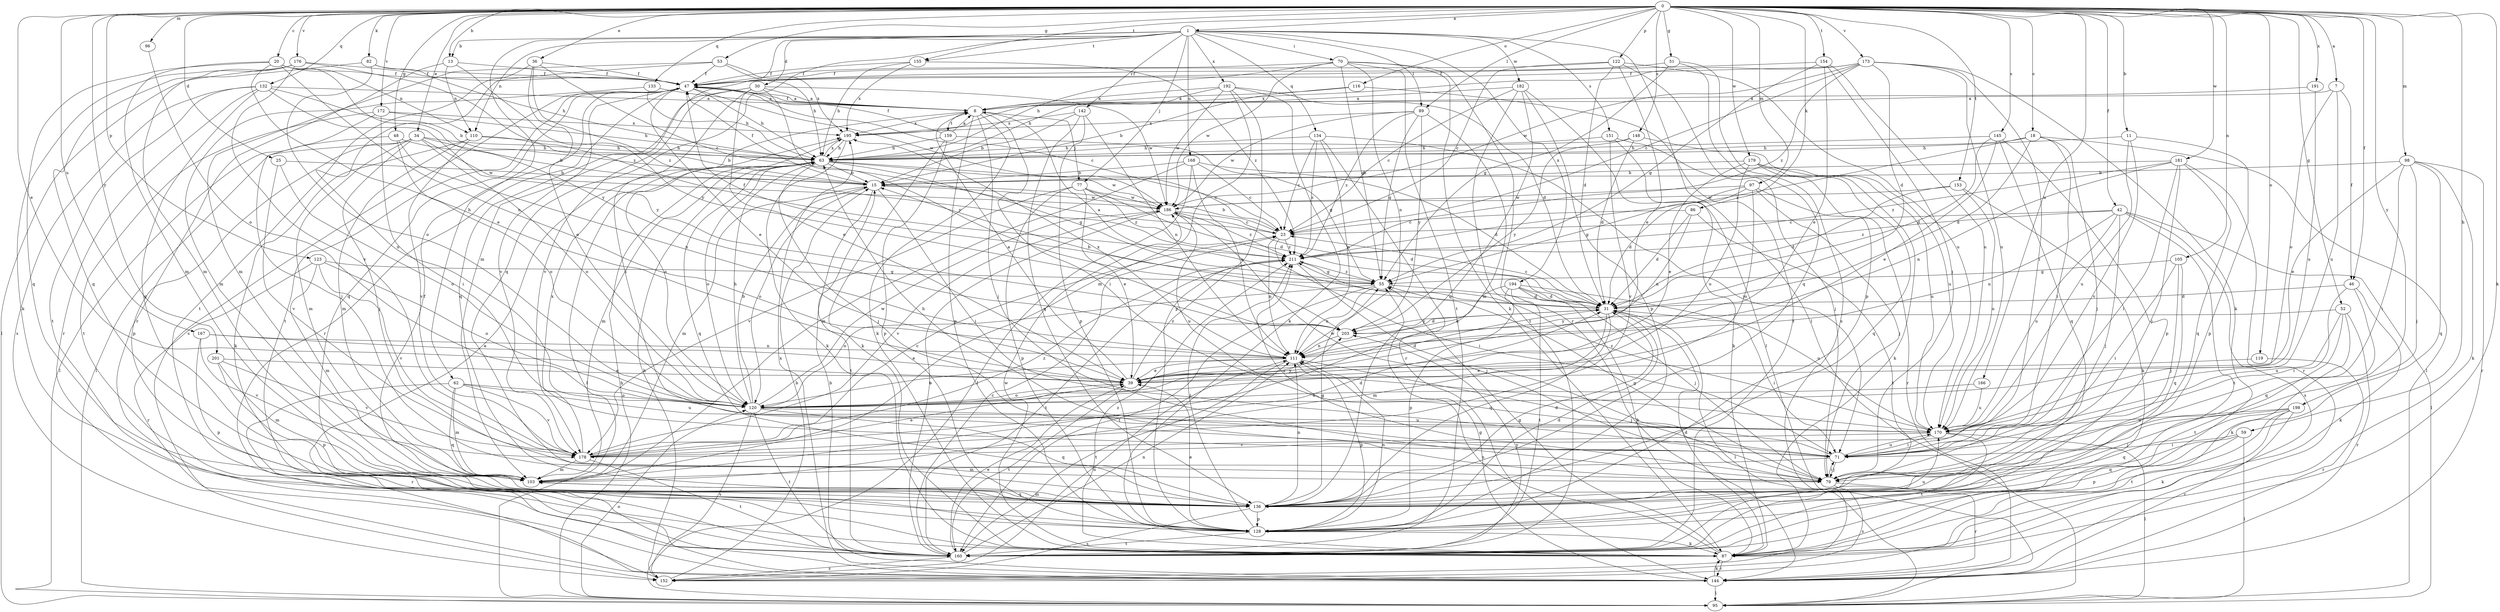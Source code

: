 strict digraph  {
0;
1;
7;
8;
11;
13;
15;
18;
20;
23;
25;
30;
31;
34;
36;
39;
42;
46;
47;
48;
51;
52;
53;
55;
59;
62;
63;
70;
71;
77;
79;
82;
86;
87;
89;
95;
96;
97;
98;
103;
105;
110;
111;
116;
119;
120;
122;
123;
128;
132;
133;
134;
136;
142;
144;
145;
148;
151;
152;
153;
154;
155;
159;
160;
166;
167;
168;
170;
172;
173;
176;
178;
179;
181;
182;
186;
191;
192;
194;
195;
198;
201;
203;
211;
0 -> 1  [label=a];
0 -> 7  [label=a];
0 -> 11  [label=b];
0 -> 13  [label=b];
0 -> 18  [label=c];
0 -> 20  [label=c];
0 -> 25  [label=d];
0 -> 34  [label=e];
0 -> 36  [label=e];
0 -> 39  [label=e];
0 -> 42  [label=f];
0 -> 46  [label=f];
0 -> 48  [label=g];
0 -> 51  [label=g];
0 -> 52  [label=g];
0 -> 53  [label=g];
0 -> 59  [label=h];
0 -> 82  [label=k];
0 -> 86  [label=k];
0 -> 87  [label=k];
0 -> 89  [label=l];
0 -> 96  [label=m];
0 -> 97  [label=m];
0 -> 98  [label=m];
0 -> 105  [label=n];
0 -> 116  [label=o];
0 -> 119  [label=o];
0 -> 122  [label=p];
0 -> 123  [label=p];
0 -> 132  [label=q];
0 -> 133  [label=q];
0 -> 145  [label=s];
0 -> 148  [label=s];
0 -> 153  [label=t];
0 -> 154  [label=t];
0 -> 155  [label=t];
0 -> 166  [label=u];
0 -> 167  [label=u];
0 -> 172  [label=v];
0 -> 173  [label=v];
0 -> 176  [label=v];
0 -> 179  [label=w];
0 -> 181  [label=w];
0 -> 191  [label=x];
0 -> 198  [label=y];
0 -> 201  [label=y];
1 -> 13  [label=b];
1 -> 30  [label=d];
1 -> 62  [label=h];
1 -> 70  [label=i];
1 -> 77  [label=j];
1 -> 89  [label=l];
1 -> 95  [label=l];
1 -> 103  [label=m];
1 -> 110  [label=n];
1 -> 134  [label=q];
1 -> 136  [label=q];
1 -> 142  [label=r];
1 -> 151  [label=s];
1 -> 155  [label=t];
1 -> 168  [label=u];
1 -> 182  [label=w];
1 -> 192  [label=x];
1 -> 194  [label=x];
7 -> 8  [label=a];
7 -> 46  [label=f];
7 -> 120  [label=o];
7 -> 170  [label=u];
8 -> 47  [label=f];
8 -> 71  [label=i];
8 -> 77  [label=j];
8 -> 79  [label=j];
8 -> 87  [label=k];
8 -> 128  [label=p];
8 -> 159  [label=t];
8 -> 195  [label=x];
11 -> 63  [label=h];
11 -> 128  [label=p];
11 -> 170  [label=u];
11 -> 178  [label=v];
13 -> 47  [label=f];
13 -> 110  [label=n];
13 -> 144  [label=r];
13 -> 203  [label=y];
15 -> 47  [label=f];
15 -> 71  [label=i];
15 -> 103  [label=m];
15 -> 120  [label=o];
15 -> 160  [label=t];
15 -> 186  [label=w];
18 -> 31  [label=d];
18 -> 63  [label=h];
18 -> 71  [label=i];
18 -> 79  [label=j];
18 -> 95  [label=l];
18 -> 211  [label=z];
20 -> 39  [label=e];
20 -> 47  [label=f];
20 -> 103  [label=m];
20 -> 110  [label=n];
20 -> 111  [label=n];
20 -> 136  [label=q];
20 -> 203  [label=y];
23 -> 15  [label=b];
23 -> 71  [label=i];
23 -> 111  [label=n];
23 -> 211  [label=z];
25 -> 15  [label=b];
25 -> 120  [label=o];
25 -> 178  [label=v];
30 -> 8  [label=a];
30 -> 39  [label=e];
30 -> 71  [label=i];
30 -> 136  [label=q];
30 -> 178  [label=v];
30 -> 186  [label=w];
30 -> 203  [label=y];
31 -> 8  [label=a];
31 -> 15  [label=b];
31 -> 23  [label=c];
31 -> 71  [label=i];
31 -> 95  [label=l];
31 -> 103  [label=m];
31 -> 136  [label=q];
31 -> 203  [label=y];
34 -> 15  [label=b];
34 -> 63  [label=h];
34 -> 79  [label=j];
34 -> 95  [label=l];
34 -> 103  [label=m];
34 -> 120  [label=o];
34 -> 128  [label=p];
34 -> 186  [label=w];
36 -> 23  [label=c];
36 -> 47  [label=f];
36 -> 120  [label=o];
36 -> 160  [label=t];
36 -> 211  [label=z];
39 -> 8  [label=a];
39 -> 31  [label=d];
39 -> 120  [label=o];
39 -> 160  [label=t];
39 -> 211  [label=z];
42 -> 23  [label=c];
42 -> 79  [label=j];
42 -> 95  [label=l];
42 -> 111  [label=n];
42 -> 152  [label=s];
42 -> 160  [label=t];
42 -> 170  [label=u];
42 -> 211  [label=z];
46 -> 31  [label=d];
46 -> 71  [label=i];
46 -> 87  [label=k];
46 -> 136  [label=q];
47 -> 8  [label=a];
47 -> 23  [label=c];
47 -> 39  [label=e];
47 -> 63  [label=h];
47 -> 136  [label=q];
47 -> 144  [label=r];
47 -> 152  [label=s];
47 -> 160  [label=t];
47 -> 178  [label=v];
47 -> 186  [label=w];
48 -> 63  [label=h];
48 -> 95  [label=l];
48 -> 111  [label=n];
48 -> 120  [label=o];
51 -> 47  [label=f];
51 -> 55  [label=g];
51 -> 128  [label=p];
51 -> 152  [label=s];
52 -> 87  [label=k];
52 -> 144  [label=r];
52 -> 160  [label=t];
52 -> 170  [label=u];
52 -> 203  [label=y];
53 -> 47  [label=f];
53 -> 63  [label=h];
53 -> 103  [label=m];
53 -> 170  [label=u];
53 -> 195  [label=x];
55 -> 31  [label=d];
55 -> 47  [label=f];
55 -> 111  [label=n];
55 -> 120  [label=o];
55 -> 160  [label=t];
55 -> 211  [label=z];
59 -> 71  [label=i];
59 -> 95  [label=l];
59 -> 128  [label=p];
59 -> 136  [label=q];
62 -> 103  [label=m];
62 -> 120  [label=o];
62 -> 136  [label=q];
62 -> 144  [label=r];
62 -> 170  [label=u];
62 -> 178  [label=v];
63 -> 15  [label=b];
63 -> 23  [label=c];
63 -> 55  [label=g];
63 -> 79  [label=j];
63 -> 95  [label=l];
63 -> 103  [label=m];
63 -> 120  [label=o];
63 -> 136  [label=q];
63 -> 186  [label=w];
63 -> 195  [label=x];
70 -> 47  [label=f];
70 -> 55  [label=g];
70 -> 63  [label=h];
70 -> 87  [label=k];
70 -> 111  [label=n];
70 -> 144  [label=r];
70 -> 160  [label=t];
70 -> 186  [label=w];
71 -> 63  [label=h];
71 -> 79  [label=j];
71 -> 103  [label=m];
71 -> 170  [label=u];
71 -> 186  [label=w];
77 -> 31  [label=d];
77 -> 39  [label=e];
77 -> 128  [label=p];
77 -> 178  [label=v];
77 -> 186  [label=w];
77 -> 211  [label=z];
79 -> 55  [label=g];
79 -> 71  [label=i];
79 -> 144  [label=r];
79 -> 152  [label=s];
79 -> 211  [label=z];
82 -> 47  [label=f];
82 -> 63  [label=h];
82 -> 95  [label=l];
82 -> 120  [label=o];
86 -> 23  [label=c];
86 -> 31  [label=d];
86 -> 111  [label=n];
86 -> 160  [label=t];
87 -> 31  [label=d];
87 -> 55  [label=g];
87 -> 111  [label=n];
87 -> 144  [label=r];
87 -> 186  [label=w];
87 -> 211  [label=z];
89 -> 55  [label=g];
89 -> 103  [label=m];
89 -> 186  [label=w];
89 -> 195  [label=x];
89 -> 203  [label=y];
89 -> 211  [label=z];
95 -> 63  [label=h];
95 -> 120  [label=o];
96 -> 120  [label=o];
97 -> 31  [label=d];
97 -> 55  [label=g];
97 -> 79  [label=j];
97 -> 120  [label=o];
97 -> 144  [label=r];
97 -> 186  [label=w];
98 -> 15  [label=b];
98 -> 39  [label=e];
98 -> 71  [label=i];
98 -> 79  [label=j];
98 -> 87  [label=k];
98 -> 136  [label=q];
98 -> 144  [label=r];
103 -> 136  [label=q];
105 -> 55  [label=g];
105 -> 71  [label=i];
105 -> 79  [label=j];
105 -> 136  [label=q];
110 -> 15  [label=b];
110 -> 63  [label=h];
110 -> 87  [label=k];
110 -> 103  [label=m];
110 -> 178  [label=v];
111 -> 39  [label=e];
111 -> 79  [label=j];
111 -> 120  [label=o];
111 -> 128  [label=p];
111 -> 160  [label=t];
111 -> 195  [label=x];
116 -> 8  [label=a];
116 -> 15  [label=b];
116 -> 160  [label=t];
119 -> 39  [label=e];
119 -> 144  [label=r];
120 -> 15  [label=b];
120 -> 63  [label=h];
120 -> 136  [label=q];
120 -> 152  [label=s];
120 -> 160  [label=t];
120 -> 170  [label=u];
120 -> 186  [label=w];
120 -> 203  [label=y];
122 -> 23  [label=c];
122 -> 31  [label=d];
122 -> 39  [label=e];
122 -> 47  [label=f];
122 -> 136  [label=q];
122 -> 170  [label=u];
123 -> 55  [label=g];
123 -> 103  [label=m];
123 -> 120  [label=o];
123 -> 144  [label=r];
123 -> 178  [label=v];
128 -> 31  [label=d];
128 -> 39  [label=e];
128 -> 87  [label=k];
128 -> 111  [label=n];
128 -> 160  [label=t];
128 -> 170  [label=u];
128 -> 211  [label=z];
132 -> 8  [label=a];
132 -> 15  [label=b];
132 -> 136  [label=q];
132 -> 144  [label=r];
132 -> 152  [label=s];
132 -> 160  [label=t];
132 -> 203  [label=y];
133 -> 8  [label=a];
133 -> 63  [label=h];
133 -> 103  [label=m];
134 -> 23  [label=c];
134 -> 63  [label=h];
134 -> 71  [label=i];
134 -> 111  [label=n];
134 -> 144  [label=r];
134 -> 211  [label=z];
136 -> 31  [label=d];
136 -> 47  [label=f];
136 -> 55  [label=g];
136 -> 103  [label=m];
136 -> 111  [label=n];
136 -> 128  [label=p];
136 -> 152  [label=s];
142 -> 15  [label=b];
142 -> 111  [label=n];
142 -> 128  [label=p];
142 -> 136  [label=q];
142 -> 195  [label=x];
144 -> 15  [label=b];
144 -> 55  [label=g];
144 -> 87  [label=k];
144 -> 95  [label=l];
144 -> 195  [label=x];
145 -> 31  [label=d];
145 -> 39  [label=e];
145 -> 63  [label=h];
145 -> 128  [label=p];
145 -> 136  [label=q];
148 -> 31  [label=d];
148 -> 63  [label=h];
148 -> 170  [label=u];
148 -> 203  [label=y];
151 -> 63  [label=h];
151 -> 79  [label=j];
151 -> 87  [label=k];
151 -> 178  [label=v];
152 -> 8  [label=a];
152 -> 15  [label=b];
152 -> 63  [label=h];
152 -> 111  [label=n];
153 -> 31  [label=d];
153 -> 87  [label=k];
153 -> 170  [label=u];
153 -> 186  [label=w];
154 -> 39  [label=e];
154 -> 47  [label=f];
154 -> 55  [label=g];
154 -> 79  [label=j];
154 -> 170  [label=u];
155 -> 47  [label=f];
155 -> 63  [label=h];
155 -> 195  [label=x];
155 -> 211  [label=z];
159 -> 8  [label=a];
159 -> 47  [label=f];
159 -> 55  [label=g];
159 -> 63  [label=h];
159 -> 87  [label=k];
159 -> 128  [label=p];
160 -> 23  [label=c];
160 -> 39  [label=e];
160 -> 111  [label=n];
160 -> 152  [label=s];
160 -> 203  [label=y];
166 -> 120  [label=o];
166 -> 170  [label=u];
167 -> 39  [label=e];
167 -> 111  [label=n];
167 -> 128  [label=p];
167 -> 178  [label=v];
168 -> 15  [label=b];
168 -> 23  [label=c];
168 -> 31  [label=d];
168 -> 95  [label=l];
168 -> 103  [label=m];
168 -> 111  [label=n];
170 -> 71  [label=i];
170 -> 95  [label=l];
170 -> 160  [label=t];
170 -> 178  [label=v];
170 -> 211  [label=z];
172 -> 63  [label=h];
172 -> 71  [label=i];
172 -> 79  [label=j];
172 -> 160  [label=t];
172 -> 195  [label=x];
173 -> 23  [label=c];
173 -> 31  [label=d];
173 -> 47  [label=f];
173 -> 71  [label=i];
173 -> 87  [label=k];
173 -> 170  [label=u];
173 -> 186  [label=w];
173 -> 195  [label=x];
173 -> 211  [label=z];
176 -> 47  [label=f];
176 -> 87  [label=k];
176 -> 103  [label=m];
176 -> 136  [label=q];
176 -> 178  [label=v];
176 -> 211  [label=z];
178 -> 23  [label=c];
178 -> 31  [label=d];
178 -> 39  [label=e];
178 -> 103  [label=m];
178 -> 160  [label=t];
178 -> 195  [label=x];
178 -> 211  [label=z];
179 -> 15  [label=b];
179 -> 39  [label=e];
179 -> 87  [label=k];
179 -> 120  [label=o];
179 -> 136  [label=q];
179 -> 170  [label=u];
181 -> 15  [label=b];
181 -> 71  [label=i];
181 -> 79  [label=j];
181 -> 111  [label=n];
181 -> 136  [label=q];
181 -> 144  [label=r];
181 -> 211  [label=z];
182 -> 8  [label=a];
182 -> 23  [label=c];
182 -> 95  [label=l];
182 -> 128  [label=p];
182 -> 136  [label=q];
182 -> 160  [label=t];
186 -> 23  [label=c];
186 -> 31  [label=d];
186 -> 160  [label=t];
186 -> 170  [label=u];
186 -> 178  [label=v];
186 -> 211  [label=z];
191 -> 8  [label=a];
191 -> 170  [label=u];
192 -> 8  [label=a];
192 -> 31  [label=d];
192 -> 63  [label=h];
192 -> 87  [label=k];
192 -> 103  [label=m];
192 -> 128  [label=p];
192 -> 186  [label=w];
194 -> 31  [label=d];
194 -> 79  [label=j];
194 -> 87  [label=k];
194 -> 111  [label=n];
194 -> 128  [label=p];
194 -> 160  [label=t];
194 -> 170  [label=u];
195 -> 63  [label=h];
195 -> 87  [label=k];
195 -> 120  [label=o];
198 -> 79  [label=j];
198 -> 87  [label=k];
198 -> 136  [label=q];
198 -> 144  [label=r];
198 -> 160  [label=t];
198 -> 170  [label=u];
201 -> 39  [label=e];
201 -> 103  [label=m];
201 -> 128  [label=p];
201 -> 178  [label=v];
203 -> 31  [label=d];
203 -> 111  [label=n];
211 -> 55  [label=g];
211 -> 79  [label=j];
211 -> 160  [label=t];
}
